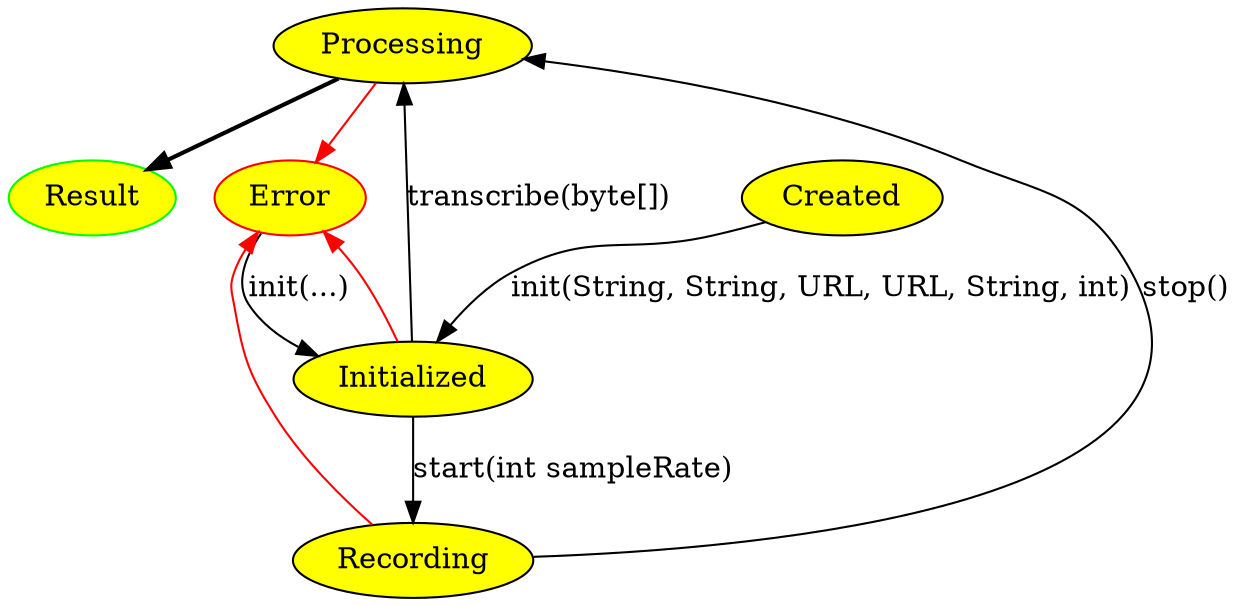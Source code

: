 /**
 * State changes of K6nele's recognizer service
 *
 * @author Kaarel Kaljurand
 * @version 2012-02-04
 * @obsolete
 */

digraph G {

	node [fillcolor = "yellow", style = "rounded,filled"];

	"Result" [color = "green"];
	"Error" [color = "red"];

	"Created" -> "Initialized" [label = "init(String, String, URL, URL, String, int)", labelfontsize="10"];

	"Initialized" -> "Processing" [label = "transcribe(byte[])"];

	"Initialized" -> "Recording" [label = "start(int sampleRate)"];

	"Recording" -> "Processing" [label = "stop()"];

	"Processing" -> "Result" [style = "bold"];

	"Initialized" -> "Error" [color = "red"];
	"Recording" -> "Error" [color = "red"];
	"Processing" -> "Error" [color = "red"];

	"Error" -> "Initialized" [label = "init(...)"];

}
